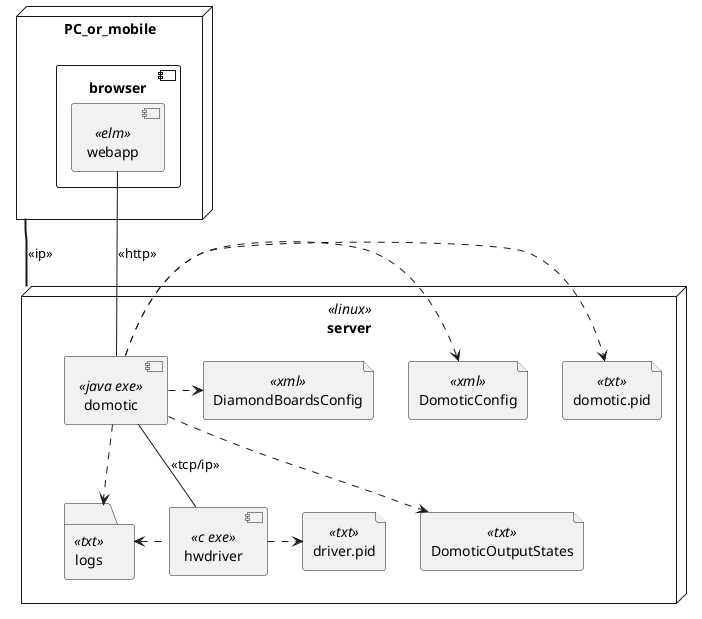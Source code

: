@startuml Deployment View

node PC_or_mobile  {
    component browser {
        component webapp <<elm>>
    }
}

node server <<linux>> {
    component domotic <<java exe>>
    component hwdriver <<c exe>>
    file DiamondBoardsConfig <<xml>>
    file DomoticConfig <<xml>>
    file domotic.pid <<txt>>
    file driver.pid <<txt>>
    file DomoticOutputStates <<txt>>
    folder logs <<txt>>
}

PC_or_mobile -= server : <<ip>>

webapp -- domotic : <<http>>
domotic -- hwdriver : <<tcp/ip>>
domotic .> DomoticConfig
domotic .> DiamondBoardsConfig
domotic .> domotic.pid
domotic ..> DomoticOutputStates
hwdriver .> driver.pid
domotic ..> logs
logs <. hwdriver

@enduml
